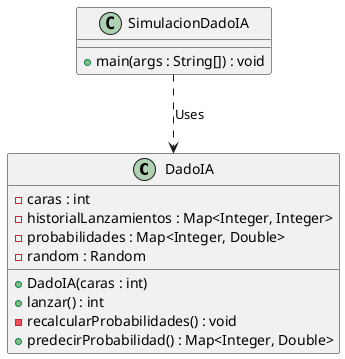 @startuml

class DadoIA {
    - caras : int
    - historialLanzamientos : Map<Integer, Integer>
    - probabilidades : Map<Integer, Double>
    - random : Random

    + DadoIA(caras : int)
    + lanzar() : int
    - recalcularProbabilidades() : void
    + predecirProbabilidad() : Map<Integer, Double>
}

class SimulacionDadoIA {
    + main(args : String[]) : void
}

SimulacionDadoIA .down.> DadoIA : Uses

@enduml
